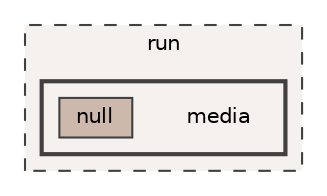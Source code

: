digraph "/run/media"
{
 // LATEX_PDF_SIZE
  bgcolor="transparent";
  edge [fontname=Helvetica,fontsize=10,labelfontname=Helvetica,labelfontsize=10];
  node [fontname=Helvetica,fontsize=10,shape=box,height=0.2,width=0.4];
  compound=true
  subgraph clusterdir_a306b7cc5167c29e131a00bfce4c6187 {
    graph [ bgcolor="#f5f1ee", pencolor="grey25", label="run", fontname=Helvetica,fontsize=10 style="filled,dashed", URL="dir_a306b7cc5167c29e131a00bfce4c6187.html",tooltip=""]
  subgraph clusterdir_507acf48ac41e7159f0a1b442db86079 {
    graph [ bgcolor="#f5f1ee", pencolor="grey25", label="", fontname=Helvetica,fontsize=10 style="filled,bold", URL="dir_507acf48ac41e7159f0a1b442db86079.html",tooltip=""]
    dir_507acf48ac41e7159f0a1b442db86079 [shape=plaintext, label="media"];
  dir_a948842fa98f12679c5b270b3cb08c8f [label="null", fillcolor="#cdb9ac", color="grey25", style="filled", URL="dir_a948842fa98f12679c5b270b3cb08c8f.html",tooltip=""];
  }
  }
}
